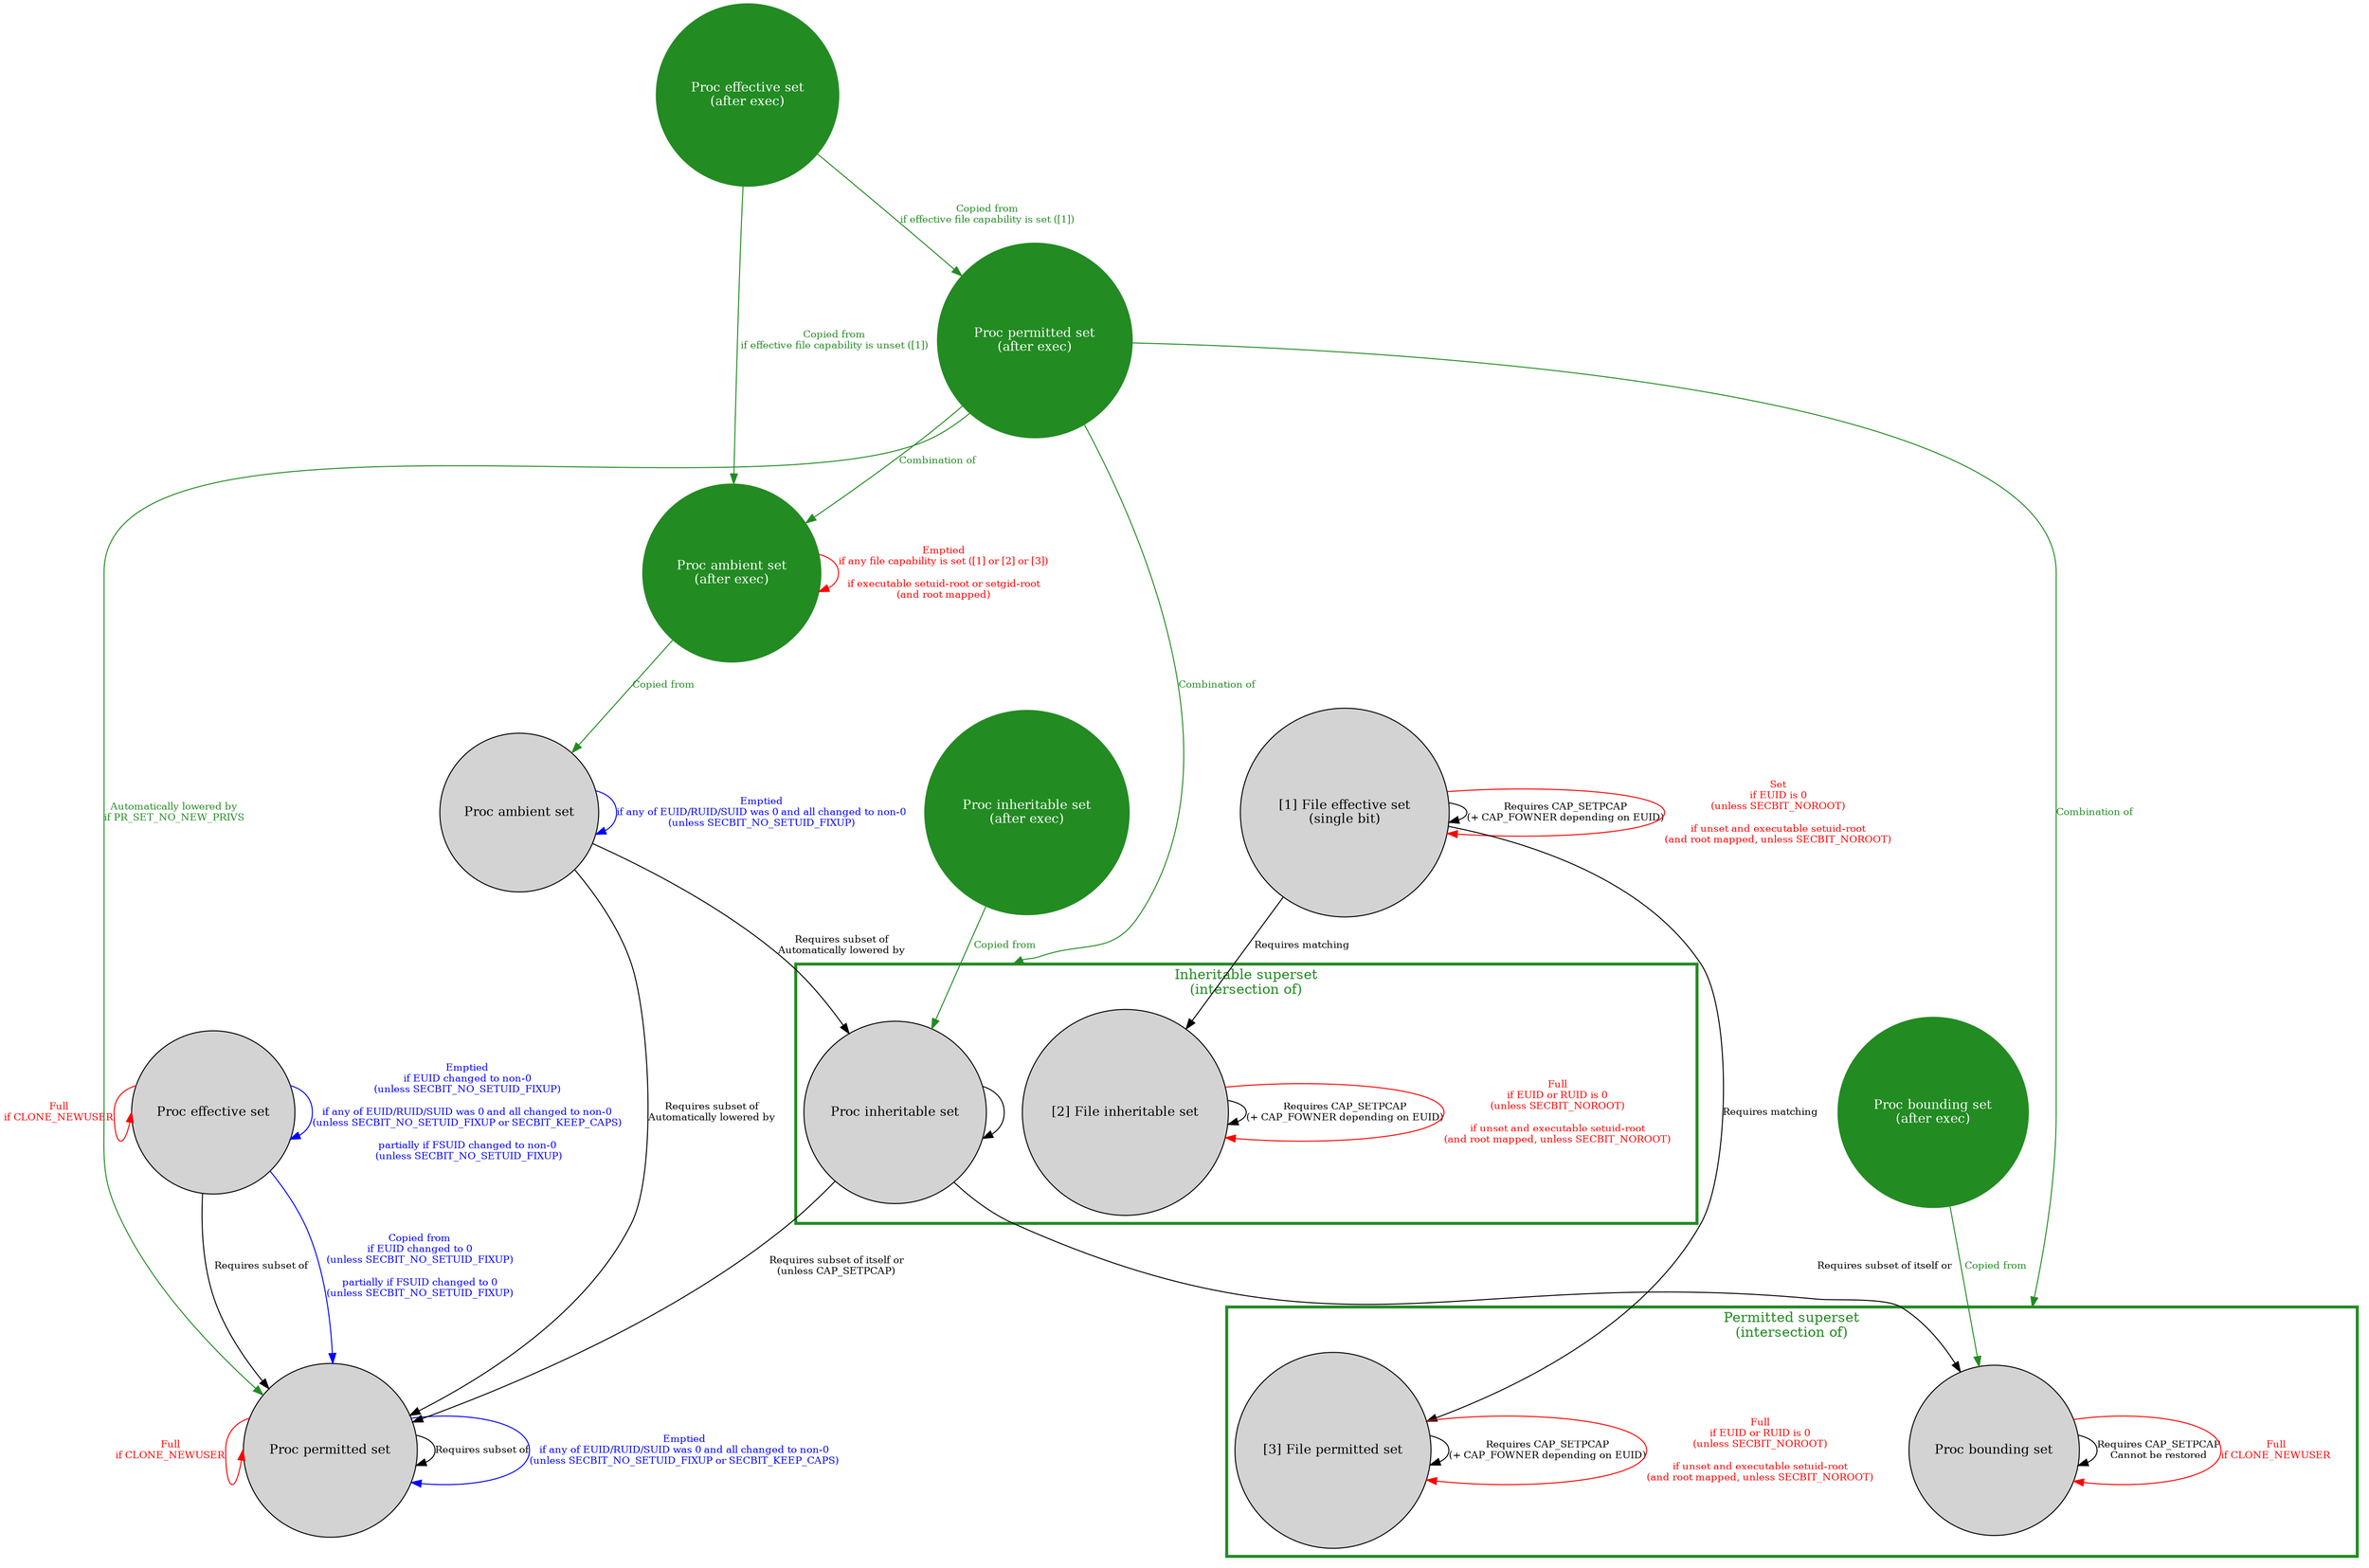 digraph G {
    compound=true;
    edge [fontsize=10, color="black", fontcolor="black"];
    node [shape="circle", fontsize=13, style="filled"];

    "proc-permitted" [label="Proc permitted set"];
    "proc-ambient" [label="Proc ambient set"];
    "proc-effective" [label="Proc effective set"];
    "proc-inheritable" [label="Proc inheritable set"];
    "proc-bounding" [label="Proc bounding set"];

    "file-effective" [label="[1] File effective set\n(single bit)"];
    "file-inheritable" [label="[2] File inheritable set"];
    "file-permitted" [label="[3] File permitted set"];

    "new-proc-permitted" [color="forestgreen", fontcolor="white", label="Proc permitted set\n(after exec)"];
    "new-proc-ambient" [color="forestgreen", fontcolor="white", label="Proc ambient set\n(after exec)"];
    "new-proc-effective" [color="forestgreen", fontcolor="white", label="Proc effective set\n(after exec)"];
    "new-proc-inheritable" [color="forestgreen", fontcolor="white", label="Proc inheritable set\n(after exec)"];
    "new-proc-bounding" [color="forestgreen", fontcolor="white", label="Proc bounding set\n(after exec)"];

    subgraph clusterA {
        label = "Inheritable superset\n(intersection of)";
        color = "forestgreen";
        fontcolor = "forestgreen";
        penwidth = 3;
        "proc-inheritable";
        "file-inheritable";
    };
    subgraph clusterB {
        label = "Permitted superset\n(intersection of)";
        color = "forestgreen";
        fontcolor = "forestgreen";
        penwidth = 3;
        "proc-bounding";
        "file-permitted";
     };

    "proc-ambient" -> "proc-inheritable"  [label="Requires subset of\nAutomatically lowered by"];
    "proc-ambient" -> "proc-permitted"  [label="Requires subset of\nAutomatically lowered by"];
    "proc-permitted" -> "proc-permitted"  [label="Requires subset of"];
    "proc-effective" -> "proc-permitted"  [label="Requires subset of"];
    "proc-inheritable" -> "proc-inheritable"
    "proc-inheritable" -> "proc-bounding"  [label="Requires subset of itself or"];
    "proc-inheritable" -> "proc-permitted"  [label="Requires subset of itself or\n(unless CAP_SETPCAP)"];
    "proc-bounding" -> "proc-bounding"  [label="Requires CAP_SETPCAP\nCannot be restored"];
    "file-effective" -> "file-inheritable"  [label="Requires matching"];
    "file-effective" -> "file-permitted"  [label="Requires matching"];
    "file-effective" -> "file-effective"  [label="Requires CAP_SETPCAP\n(+ CAP_FOWNER depending on EUID)"];
    "file-inheritable" -> "file-inheritable"  [label="Requires CAP_SETPCAP\n(+ CAP_FOWNER depending on EUID)"];
    "file-permitted" -> "file-permitted"  [label="Requires CAP_SETPCAP\n(+ CAP_FOWNER depending on EUID)"];

    "proc-ambient" -> "proc-ambient"  [color="blue", fontcolor="blue", label="Emptied\nif any of EUID/RUID/SUID was 0 and all changed to non-0\n(unless SECBIT_NO_SETUID_FIXUP)"];
    "proc-permitted" -> "proc-permitted"  [color="blue", fontcolor="blue", label="Emptied\nif any of EUID/RUID/SUID was 0 and all changed to non-0\n(unless SECBIT_NO_SETUID_FIXUP or SECBIT_KEEP_CAPS)"];
    "proc-effective" -> "proc-effective"  [color="blue", fontcolor="blue", label="Emptied\nif EUID changed to non-0\n(unless SECBIT_NO_SETUID_FIXUP)\n\nif any of EUID/RUID/SUID was 0 and all changed to non-0\n(unless SECBIT_NO_SETUID_FIXUP or SECBIT_KEEP_CAPS)\n\npartially if FSUID changed to non-0\n (unless SECBIT_NO_SETUID_FIXUP)"];
    "proc-effective" -> "proc-permitted"  [color="blue", fontcolor="blue", label="Copied from\nif EUID changed to 0\n(unless SECBIT_NO_SETUID_FIXUP)\n\npartially if FSUID changed to 0\n(unless SECBIT_NO_SETUID_FIXUP)"];

    "new-proc-bounding" -> "proc-bounding"  [color="forestgreen", fontcolor="forestgreen", label="Copied from"];
    "new-proc-inheritable" -> "proc-inheritable"  [color="forestgreen", fontcolor="forestgreen", label="Copied from"];
    "new-proc-ambient" -> "proc-ambient"  [color="forestgreen", fontcolor="forestgreen", label="Copied from"];
    "new-proc-permitted" -> "proc-inheritable"  [color="forestgreen", fontcolor="forestgreen", lhead="clusterA", label="Combination of"];
    "new-proc-permitted" -> "proc-bounding"  [color="forestgreen", fontcolor="forestgreen", lhead="clusterB", label="Combination of"];
    "new-proc-permitted" -> "new-proc-ambient"  [color="forestgreen", fontcolor="forestgreen", label="Combination of"];
    "new-proc-permitted" -> "proc-permitted"  [color="forestgreen", fontcolor="forestgreen", label="Automatically lowered by\nif PR_SET_NO_NEW_PRIVS"];
    "new-proc-effective" -> "new-proc-permitted"  [color="forestgreen", fontcolor="forestgreen", label="Copied from\nif effective file capability is set ([1])"];
    "new-proc-effective" -> "new-proc-ambient"  [color="forestgreen", fontcolor="forestgreen", label="Copied from\nif effective file capability is unset ([1])"];

    "proc-bounding" -> "proc-bounding" [color="red", fontcolor="red", label="Full\nif CLONE_NEWUSER"];
    "proc-permitted" -> "proc-permitted":w  [color="red", fontcolor="red", label="Full\nif CLONE_NEWUSER"];
    "proc-effective" -> "proc-effective":w  [color="red", fontcolor="red", label="Full\nif CLONE_NEWUSER"];
    "new-proc-ambient" -> "new-proc-ambient"  [color="red", fontcolor="red", label="Emptied\nif any file capability is set ([1] or [2] or [3])\n\nif executable setuid-root or setgid-root\n(and root mapped)"];
    "file-effective" -> "file-effective"  [color="red", fontcolor="red", label="Set\nif EUID is 0\n(unless SECBIT_NOROOT)\n\nif unset and executable setuid-root\n(and root mapped, unless SECBIT_NOROOT)"];
    "file-inheritable" -> "file-inheritable"  [color="red", fontcolor="red", label="Full\nif EUID or RUID is 0\n(unless SECBIT_NOROOT)\n\nif unset and executable setuid-root\n(and root mapped, unless SECBIT_NOROOT)"];
    "file-permitted" -> "file-permitted" [color="red", fontcolor="red", label="Full\nif EUID or RUID is 0\n(unless SECBIT_NOROOT)\n\nif unset and executable setuid-root\n(and root mapped, unless SECBIT_NOROOT)"];
}
